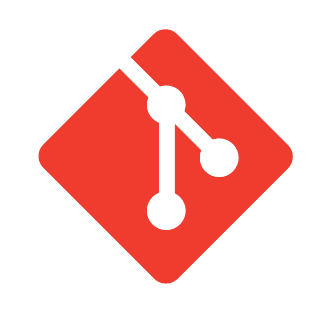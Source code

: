 \definecolor{cf03c2e}{RGB}{240,60,46}
\begin{tikzpicture}[%
    y=0.80pt,
    x=0.80pt,
    yscale=-1.0,
    xscale=1.0,
    inner sep=0pt,
    outer sep=0pt
]
    \begin{scope}[cm={{1.25,0.0,0.0,-1.25,(0.0,114.862)}}]
        \path[fill=cf03c2e,nonzero rule]
            (90.154,50.035) -- (50.035,90.153) ..
            controls (47.726,92.464) and (43.978,92.464) .. (41.666,90.153) --
            (33.336,81.821) -- (43.903,71.254) .. controls (46.359,72.083) and
            (49.176,71.526) .. (51.133,69.569) .. controls (53.102,67.599) and
            (53.653,64.759) .. (52.803,62.294) -- (62.988,52.109) .. controls
            (65.453,52.959) and (68.295,52.41) .. (70.264,50.438) .. controls
            (73.014,47.689) and (73.014,43.232) .. (70.264,40.481) .. controls
            (67.512,37.729) and (63.056,37.729) .. (60.303,40.481) .. controls
            (58.234,42.551) and (57.723,45.591) .. (58.772,48.139) --
            (49.272,57.638) -- (49.272,32.641) .. controls (49.941,32.309) and
            (50.574,31.867) .. (51.133,31.31) .. controls (53.883,28.561) and
            (53.883,24.104) .. (51.133,21.35) .. controls (48.383,18.602) and
            (43.924,18.602) .. (41.176,21.35) .. controls (38.426,24.104) and
            (38.426,28.561) .. (41.176,31.31) .. controls (41.855,31.989) and
            (42.643,32.503) .. (43.482,32.846) -- (43.482,58.075) .. controls
            (42.643,58.418) and (41.857,58.928) .. (41.176,59.611) .. controls
            (39.093,61.693) and (38.592,64.751) .. (39.66,67.309) --
            (29.242,77.728) -- (1.732,50.221) .. controls (-0.578,47.908) and
            (-0.578,44.161) .. (1.732,41.85) -- (41.853,1.732) .. controls
            (44.163,-0.578) and (47.909,-0.578) .. (50.223,1.732) --
            (90.154,41.664) .. controls (92.466,43.975) and (92.466,47.725) ..
            (90.154,50.035);
    \end{scope}
\end{tikzpicture}

% vim:ft=tex
